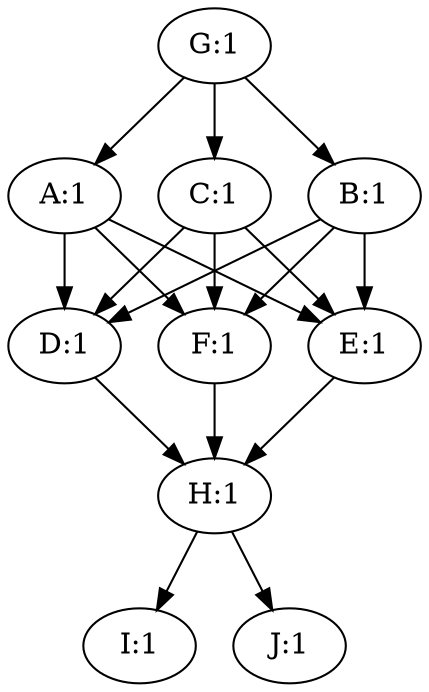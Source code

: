 digraph G {
"I:1";
"D:1";
"D:1" -> "H:1";
"A:1";
"A:1" -> "D:1";
"A:1" -> "F:1";
"A:1" -> "E:1";
"F:1";
"F:1" -> "H:1";
"H:1";
"H:1" -> "I:1";
"H:1" -> "J:1";
"J:1";
"C:1";
"C:1" -> "D:1";
"C:1" -> "F:1";
"C:1" -> "E:1";
"B:1";
"B:1" -> "D:1";
"B:1" -> "F:1";
"B:1" -> "E:1";
"G:1";
"G:1" -> "A:1";
"G:1" -> "C:1";
"G:1" -> "B:1";
"E:1";
"E:1" -> "H:1";
}
